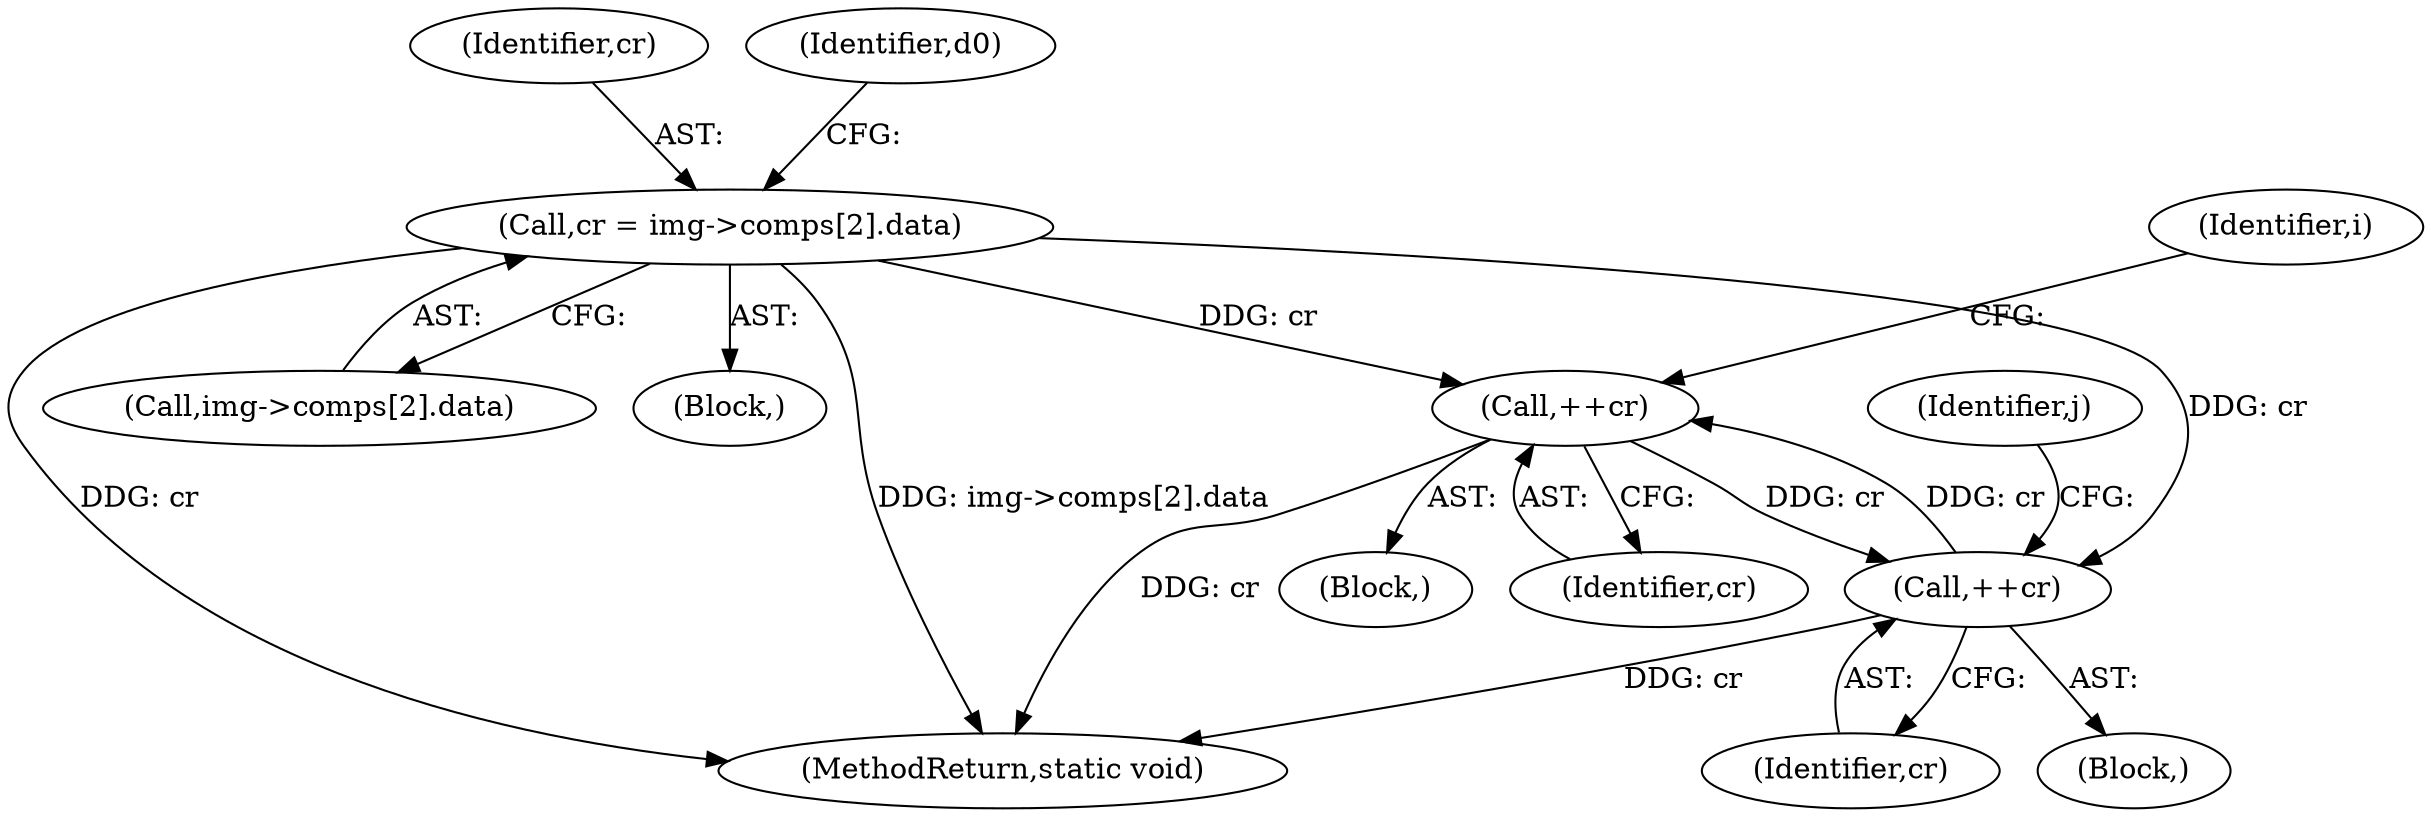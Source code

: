 digraph "0_openjpeg_15f081c89650dccee4aa4ae66f614c3fdb268767_1@pointer" {
"1000348" [label="(Call,++cr)"];
"1000190" [label="(Call,cr = img->comps[2].data)"];
"1000319" [label="(Call,++cr)"];
"1000348" [label="(Call,++cr)"];
"1000192" [label="(Call,img->comps[2].data)"];
"1000191" [label="(Identifier,cr)"];
"1000200" [label="(Identifier,d0)"];
"1000103" [label="(Block,)"];
"1000320" [label="(Identifier,cr)"];
"1000276" [label="(Block,)"];
"1000325" [label="(Block,)"];
"1000349" [label="(Identifier,cr)"];
"1000319" [label="(Call,++cr)"];
"1000259" [label="(Identifier,i)"];
"1000348" [label="(Call,++cr)"];
"1000190" [label="(Call,cr = img->comps[2].data)"];
"1000274" [label="(Identifier,j)"];
"1000511" [label="(MethodReturn,static void)"];
"1000348" -> "1000325"  [label="AST: "];
"1000348" -> "1000349"  [label="CFG: "];
"1000349" -> "1000348"  [label="AST: "];
"1000259" -> "1000348"  [label="CFG: "];
"1000348" -> "1000511"  [label="DDG: cr"];
"1000348" -> "1000319"  [label="DDG: cr"];
"1000190" -> "1000348"  [label="DDG: cr"];
"1000319" -> "1000348"  [label="DDG: cr"];
"1000190" -> "1000103"  [label="AST: "];
"1000190" -> "1000192"  [label="CFG: "];
"1000191" -> "1000190"  [label="AST: "];
"1000192" -> "1000190"  [label="AST: "];
"1000200" -> "1000190"  [label="CFG: "];
"1000190" -> "1000511"  [label="DDG: cr"];
"1000190" -> "1000511"  [label="DDG: img->comps[2].data"];
"1000190" -> "1000319"  [label="DDG: cr"];
"1000319" -> "1000276"  [label="AST: "];
"1000319" -> "1000320"  [label="CFG: "];
"1000320" -> "1000319"  [label="AST: "];
"1000274" -> "1000319"  [label="CFG: "];
"1000319" -> "1000511"  [label="DDG: cr"];
}
